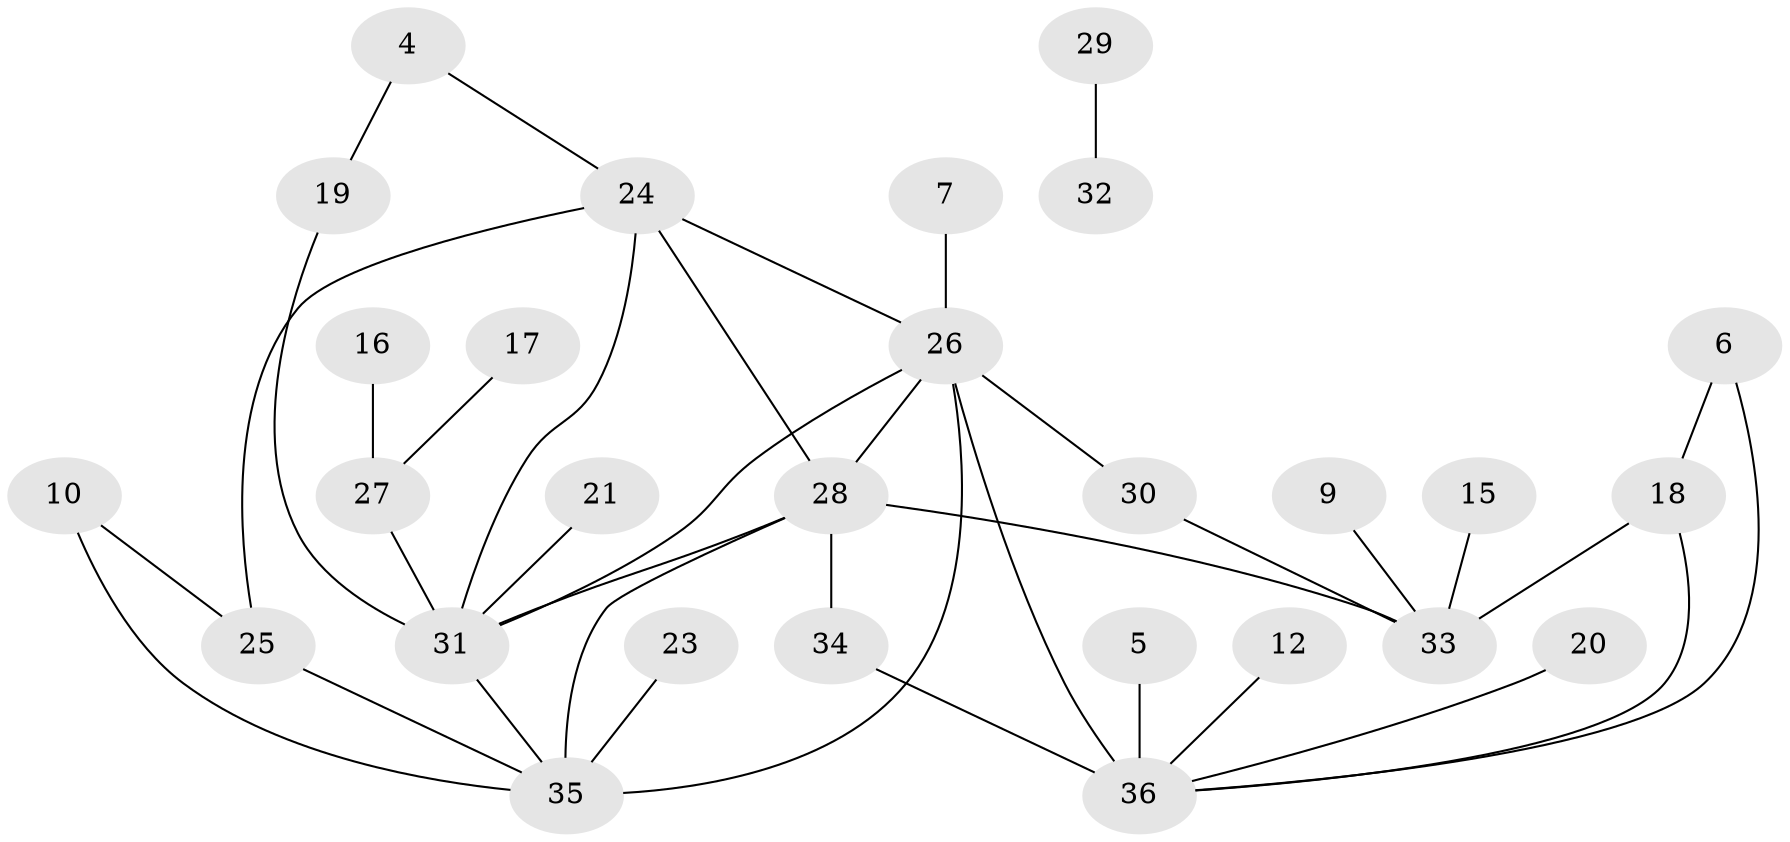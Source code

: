 // original degree distribution, {0: 0.05982905982905983, 1: 0.26495726495726496, 3: 0.20512820512820512, 2: 0.28205128205128205, 4: 0.1282051282051282, 6: 0.03418803418803419, 5: 0.02564102564102564}
// Generated by graph-tools (version 1.1) at 2025/35/03/04/25 23:35:52]
// undirected, 28 vertices, 38 edges
graph export_dot {
  node [color=gray90,style=filled];
  4;
  5;
  6;
  7;
  9;
  10;
  12;
  15;
  16;
  17;
  18;
  19;
  20;
  21;
  23;
  24;
  25;
  26;
  27;
  28;
  29;
  30;
  31;
  32;
  33;
  34;
  35;
  36;
  4 -- 19 [weight=1.0];
  4 -- 24 [weight=1.0];
  5 -- 36 [weight=2.0];
  6 -- 18 [weight=1.0];
  6 -- 36 [weight=1.0];
  7 -- 26 [weight=1.0];
  9 -- 33 [weight=1.0];
  10 -- 25 [weight=1.0];
  10 -- 35 [weight=1.0];
  12 -- 36 [weight=1.0];
  15 -- 33 [weight=1.0];
  16 -- 27 [weight=1.0];
  17 -- 27 [weight=1.0];
  18 -- 33 [weight=1.0];
  18 -- 36 [weight=1.0];
  19 -- 31 [weight=1.0];
  20 -- 36 [weight=2.0];
  21 -- 31 [weight=1.0];
  23 -- 35 [weight=2.0];
  24 -- 25 [weight=1.0];
  24 -- 26 [weight=1.0];
  24 -- 28 [weight=1.0];
  24 -- 31 [weight=1.0];
  25 -- 35 [weight=1.0];
  26 -- 28 [weight=1.0];
  26 -- 30 [weight=2.0];
  26 -- 31 [weight=2.0];
  26 -- 35 [weight=1.0];
  26 -- 36 [weight=2.0];
  27 -- 31 [weight=1.0];
  28 -- 31 [weight=1.0];
  28 -- 33 [weight=3.0];
  28 -- 34 [weight=2.0];
  28 -- 35 [weight=2.0];
  29 -- 32 [weight=1.0];
  30 -- 33 [weight=1.0];
  31 -- 35 [weight=2.0];
  34 -- 36 [weight=2.0];
}
